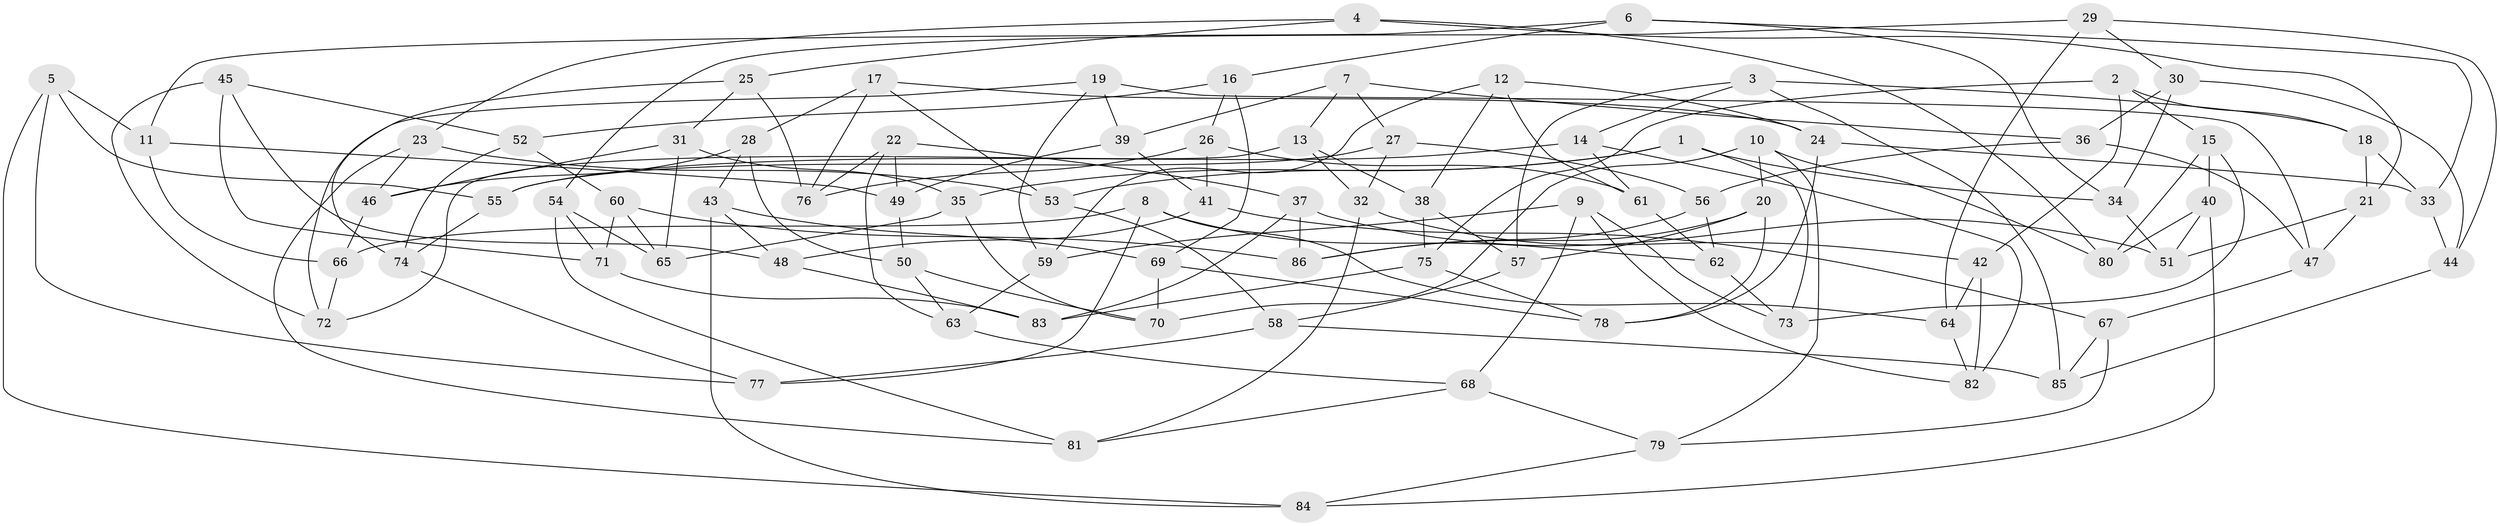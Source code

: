 // coarse degree distribution, {4: 0.3611111111111111, 7: 0.027777777777777776, 8: 0.05555555555555555, 10: 0.1388888888888889, 6: 0.08333333333333333, 5: 0.05555555555555555, 9: 0.1111111111111111, 12: 0.027777777777777776, 3: 0.1388888888888889}
// Generated by graph-tools (version 1.1) at 2025/54/03/04/25 22:54:05]
// undirected, 86 vertices, 172 edges
graph export_dot {
  node [color=gray90,style=filled];
  1;
  2;
  3;
  4;
  5;
  6;
  7;
  8;
  9;
  10;
  11;
  12;
  13;
  14;
  15;
  16;
  17;
  18;
  19;
  20;
  21;
  22;
  23;
  24;
  25;
  26;
  27;
  28;
  29;
  30;
  31;
  32;
  33;
  34;
  35;
  36;
  37;
  38;
  39;
  40;
  41;
  42;
  43;
  44;
  45;
  46;
  47;
  48;
  49;
  50;
  51;
  52;
  53;
  54;
  55;
  56;
  57;
  58;
  59;
  60;
  61;
  62;
  63;
  64;
  65;
  66;
  67;
  68;
  69;
  70;
  71;
  72;
  73;
  74;
  75;
  76;
  77;
  78;
  79;
  80;
  81;
  82;
  83;
  84;
  85;
  86;
  1 -- 73;
  1 -- 34;
  1 -- 35;
  1 -- 53;
  2 -- 75;
  2 -- 18;
  2 -- 42;
  2 -- 15;
  3 -- 18;
  3 -- 57;
  3 -- 14;
  3 -- 85;
  4 -- 21;
  4 -- 23;
  4 -- 80;
  4 -- 25;
  5 -- 84;
  5 -- 11;
  5 -- 55;
  5 -- 77;
  6 -- 33;
  6 -- 34;
  6 -- 16;
  6 -- 11;
  7 -- 27;
  7 -- 13;
  7 -- 36;
  7 -- 39;
  8 -- 77;
  8 -- 64;
  8 -- 66;
  8 -- 62;
  9 -- 73;
  9 -- 68;
  9 -- 82;
  9 -- 59;
  10 -- 80;
  10 -- 20;
  10 -- 79;
  10 -- 70;
  11 -- 49;
  11 -- 66;
  12 -- 24;
  12 -- 38;
  12 -- 61;
  12 -- 59;
  13 -- 38;
  13 -- 32;
  13 -- 72;
  14 -- 61;
  14 -- 55;
  14 -- 82;
  15 -- 80;
  15 -- 73;
  15 -- 40;
  16 -- 26;
  16 -- 69;
  16 -- 52;
  17 -- 76;
  17 -- 24;
  17 -- 28;
  17 -- 53;
  18 -- 33;
  18 -- 21;
  19 -- 39;
  19 -- 47;
  19 -- 59;
  19 -- 72;
  20 -- 78;
  20 -- 57;
  20 -- 86;
  21 -- 51;
  21 -- 47;
  22 -- 76;
  22 -- 49;
  22 -- 63;
  22 -- 37;
  23 -- 81;
  23 -- 53;
  23 -- 46;
  24 -- 78;
  24 -- 33;
  25 -- 74;
  25 -- 76;
  25 -- 31;
  26 -- 41;
  26 -- 76;
  26 -- 61;
  27 -- 32;
  27 -- 56;
  27 -- 55;
  28 -- 43;
  28 -- 46;
  28 -- 50;
  29 -- 44;
  29 -- 30;
  29 -- 64;
  29 -- 54;
  30 -- 36;
  30 -- 44;
  30 -- 34;
  31 -- 46;
  31 -- 35;
  31 -- 65;
  32 -- 42;
  32 -- 81;
  33 -- 44;
  34 -- 51;
  35 -- 70;
  35 -- 65;
  36 -- 47;
  36 -- 56;
  37 -- 51;
  37 -- 86;
  37 -- 83;
  38 -- 57;
  38 -- 75;
  39 -- 49;
  39 -- 41;
  40 -- 80;
  40 -- 51;
  40 -- 84;
  41 -- 48;
  41 -- 67;
  42 -- 82;
  42 -- 64;
  43 -- 69;
  43 -- 84;
  43 -- 48;
  44 -- 85;
  45 -- 71;
  45 -- 72;
  45 -- 48;
  45 -- 52;
  46 -- 66;
  47 -- 67;
  48 -- 83;
  49 -- 50;
  50 -- 70;
  50 -- 63;
  52 -- 74;
  52 -- 60;
  53 -- 58;
  54 -- 81;
  54 -- 71;
  54 -- 65;
  55 -- 74;
  56 -- 86;
  56 -- 62;
  57 -- 58;
  58 -- 77;
  58 -- 85;
  59 -- 63;
  60 -- 65;
  60 -- 71;
  60 -- 86;
  61 -- 62;
  62 -- 73;
  63 -- 68;
  64 -- 82;
  66 -- 72;
  67 -- 79;
  67 -- 85;
  68 -- 81;
  68 -- 79;
  69 -- 70;
  69 -- 78;
  71 -- 83;
  74 -- 77;
  75 -- 78;
  75 -- 83;
  79 -- 84;
}
